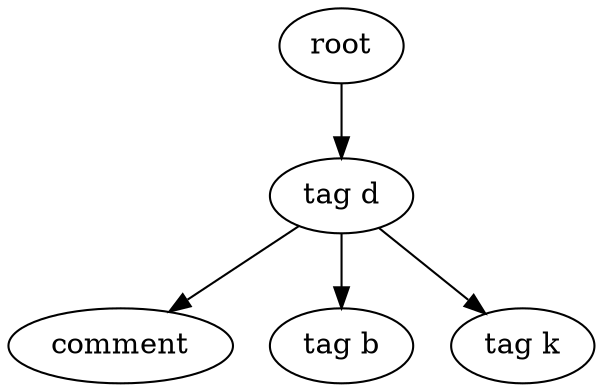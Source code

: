 digraph Tree{
0[label="root"];
0->00
00[label="tag d"];
00->000
000[label="comment"];
00->001
001[label="tag b"];
00->002
002[label="tag k"];
}
